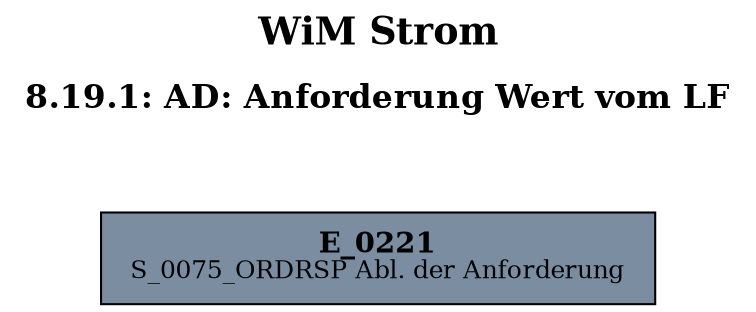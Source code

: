 digraph D {
    labelloc="t";
    label=<<B><FONT POINT-SIZE="18">WiM Strom</FONT></B><BR/><BR/><B><FONT POINT-SIZE="16">8.19.1: AD: Anforderung Wert vom LF</FONT></B><BR/><BR/><BR/><BR/>>;
    ratio="compress";
    concentrate=true;
    pack=true;
    rankdir=TB;
    packmode="array";
    size="20,20";
    "Empty" [margin="0.2,0.12", shape=box, style=filled, fillcolor="#7a8da1", label=<<B>E_0221</B><BR align="center"/><FONT point-size="12">S_0075_ORDRSP Abl. der Anforderung</FONT><BR align="center"/>>];


    bgcolor="transparent";
}
